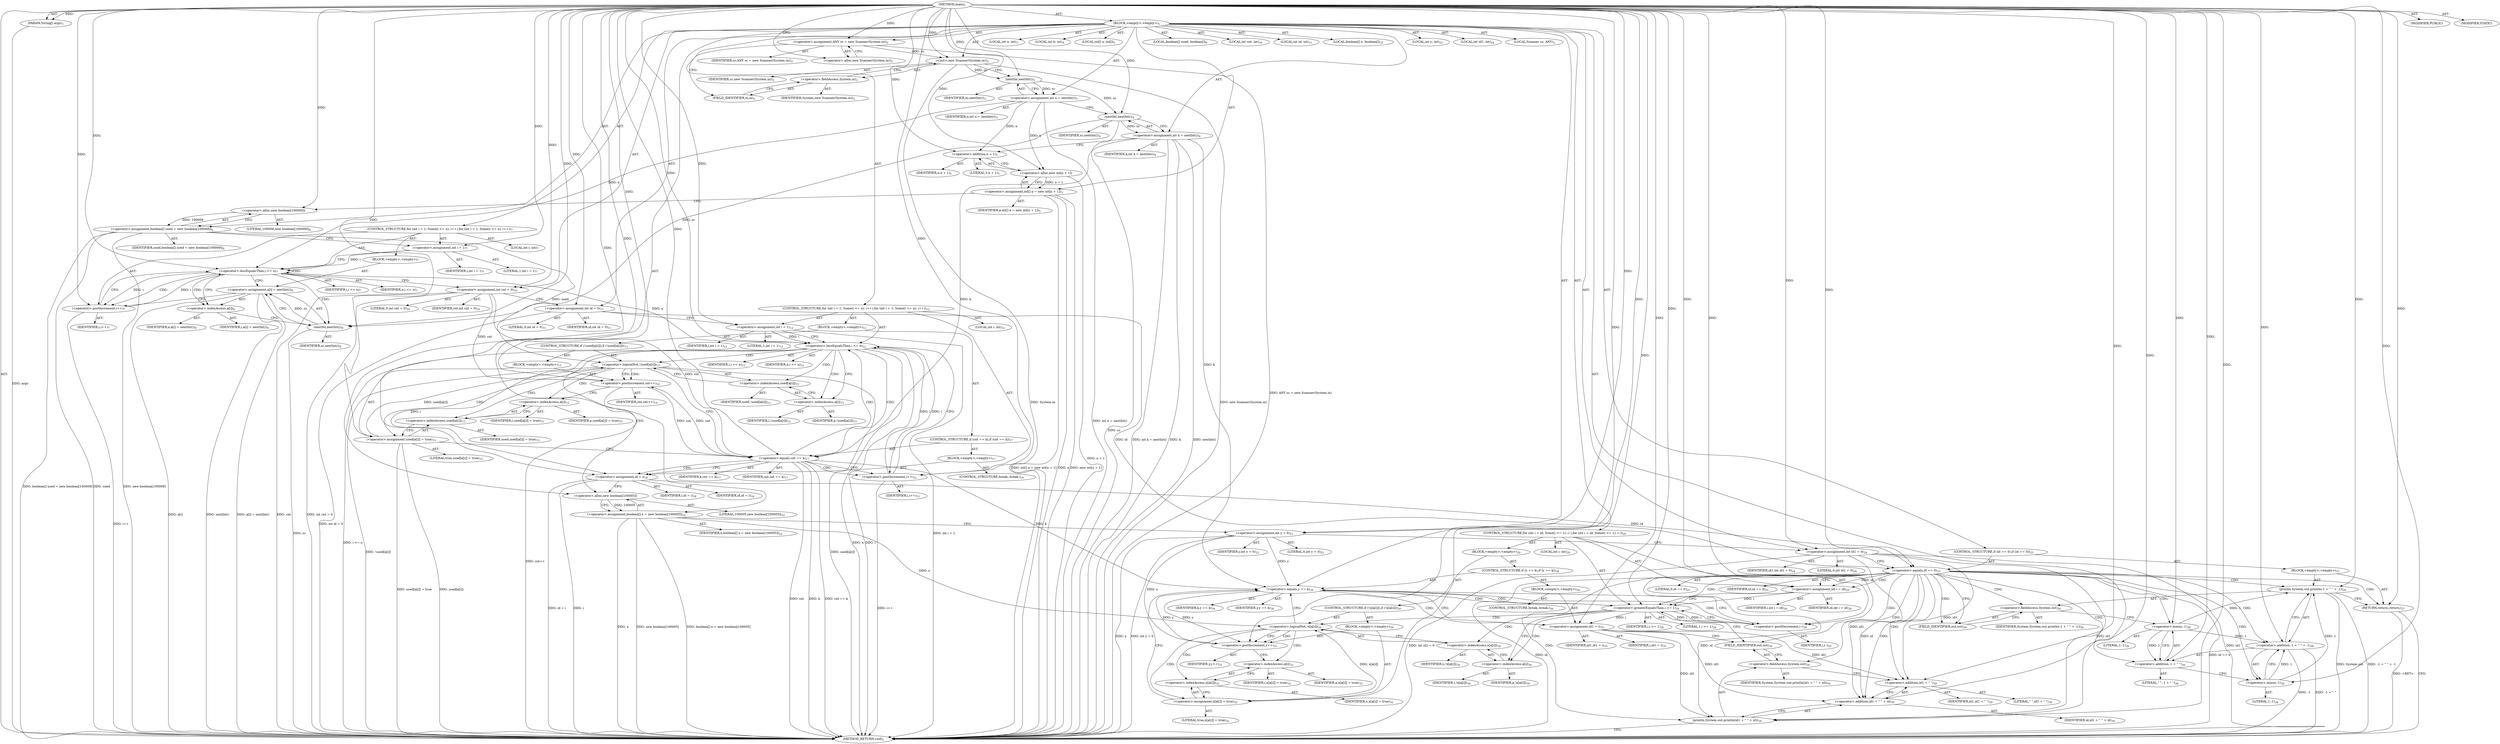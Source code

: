 digraph "main" {  
"19" [label = <(METHOD,main)<SUB>1</SUB>> ]
"20" [label = <(PARAM,String[] args)<SUB>1</SUB>> ]
"21" [label = <(BLOCK,&lt;empty&gt;,&lt;empty&gt;)<SUB>1</SUB>> ]
"4" [label = <(LOCAL,Scanner sc: ANY)<SUB>2</SUB>> ]
"22" [label = <(&lt;operator&gt;.assignment,ANY sc = new Scanner(System.in))<SUB>2</SUB>> ]
"23" [label = <(IDENTIFIER,sc,ANY sc = new Scanner(System.in))<SUB>2</SUB>> ]
"24" [label = <(&lt;operator&gt;.alloc,new Scanner(System.in))<SUB>2</SUB>> ]
"25" [label = <(&lt;init&gt;,new Scanner(System.in))<SUB>2</SUB>> ]
"3" [label = <(IDENTIFIER,sc,new Scanner(System.in))<SUB>2</SUB>> ]
"26" [label = <(&lt;operator&gt;.fieldAccess,System.in)<SUB>2</SUB>> ]
"27" [label = <(IDENTIFIER,System,new Scanner(System.in))<SUB>2</SUB>> ]
"28" [label = <(FIELD_IDENTIFIER,in,in)<SUB>2</SUB>> ]
"29" [label = <(LOCAL,int n: int)<SUB>3</SUB>> ]
"30" [label = <(&lt;operator&gt;.assignment,int n = nextInt())<SUB>3</SUB>> ]
"31" [label = <(IDENTIFIER,n,int n = nextInt())<SUB>3</SUB>> ]
"32" [label = <(nextInt,nextInt())<SUB>3</SUB>> ]
"33" [label = <(IDENTIFIER,sc,nextInt())<SUB>3</SUB>> ]
"34" [label = <(LOCAL,int k: int)<SUB>4</SUB>> ]
"35" [label = <(&lt;operator&gt;.assignment,int k = nextInt())<SUB>4</SUB>> ]
"36" [label = <(IDENTIFIER,k,int k = nextInt())<SUB>4</SUB>> ]
"37" [label = <(nextInt,nextInt())<SUB>4</SUB>> ]
"38" [label = <(IDENTIFIER,sc,nextInt())<SUB>4</SUB>> ]
"39" [label = <(LOCAL,int[] a: int[])<SUB>5</SUB>> ]
"40" [label = <(&lt;operator&gt;.assignment,int[] a = new int[n + 1])<SUB>5</SUB>> ]
"41" [label = <(IDENTIFIER,a,int[] a = new int[n + 1])<SUB>5</SUB>> ]
"42" [label = <(&lt;operator&gt;.alloc,new int[n + 1])> ]
"43" [label = <(&lt;operator&gt;.addition,n + 1)<SUB>5</SUB>> ]
"44" [label = <(IDENTIFIER,n,n + 1)<SUB>5</SUB>> ]
"45" [label = <(LITERAL,1,n + 1)<SUB>5</SUB>> ]
"46" [label = <(LOCAL,boolean[] used: boolean[])<SUB>6</SUB>> ]
"47" [label = <(&lt;operator&gt;.assignment,boolean[] used = new boolean[100009])<SUB>6</SUB>> ]
"48" [label = <(IDENTIFIER,used,boolean[] used = new boolean[100009])<SUB>6</SUB>> ]
"49" [label = <(&lt;operator&gt;.alloc,new boolean[100009])> ]
"50" [label = <(LITERAL,100009,new boolean[100009])<SUB>6</SUB>> ]
"51" [label = <(CONTROL_STRUCTURE,for (int i = 1; Some(i &lt;= n); i++),for (int i = 1; Some(i &lt;= n); i++))<SUB>7</SUB>> ]
"52" [label = <(LOCAL,int i: int)<SUB>7</SUB>> ]
"53" [label = <(&lt;operator&gt;.assignment,int i = 1)<SUB>7</SUB>> ]
"54" [label = <(IDENTIFIER,i,int i = 1)<SUB>7</SUB>> ]
"55" [label = <(LITERAL,1,int i = 1)<SUB>7</SUB>> ]
"56" [label = <(&lt;operator&gt;.lessEqualsThan,i &lt;= n)<SUB>7</SUB>> ]
"57" [label = <(IDENTIFIER,i,i &lt;= n)<SUB>7</SUB>> ]
"58" [label = <(IDENTIFIER,n,i &lt;= n)<SUB>7</SUB>> ]
"59" [label = <(&lt;operator&gt;.postIncrement,i++)<SUB>7</SUB>> ]
"60" [label = <(IDENTIFIER,i,i++)<SUB>7</SUB>> ]
"61" [label = <(BLOCK,&lt;empty&gt;,&lt;empty&gt;)<SUB>7</SUB>> ]
"62" [label = <(&lt;operator&gt;.assignment,a[i] = nextInt())<SUB>8</SUB>> ]
"63" [label = <(&lt;operator&gt;.indexAccess,a[i])<SUB>8</SUB>> ]
"64" [label = <(IDENTIFIER,a,a[i] = nextInt())<SUB>8</SUB>> ]
"65" [label = <(IDENTIFIER,i,a[i] = nextInt())<SUB>8</SUB>> ]
"66" [label = <(nextInt,nextInt())<SUB>8</SUB>> ]
"67" [label = <(IDENTIFIER,sc,nextInt())<SUB>8</SUB>> ]
"68" [label = <(LOCAL,int cnt: int)<SUB>10</SUB>> ]
"69" [label = <(&lt;operator&gt;.assignment,int cnt = 0)<SUB>10</SUB>> ]
"70" [label = <(IDENTIFIER,cnt,int cnt = 0)<SUB>10</SUB>> ]
"71" [label = <(LITERAL,0,int cnt = 0)<SUB>10</SUB>> ]
"72" [label = <(LOCAL,int id: int)<SUB>11</SUB>> ]
"73" [label = <(&lt;operator&gt;.assignment,int id = 0)<SUB>11</SUB>> ]
"74" [label = <(IDENTIFIER,id,int id = 0)<SUB>11</SUB>> ]
"75" [label = <(LITERAL,0,int id = 0)<SUB>11</SUB>> ]
"76" [label = <(CONTROL_STRUCTURE,for (int i = 1; Some(i &lt;= n); i++),for (int i = 1; Some(i &lt;= n); i++))<SUB>12</SUB>> ]
"77" [label = <(LOCAL,int i: int)<SUB>12</SUB>> ]
"78" [label = <(&lt;operator&gt;.assignment,int i = 1)<SUB>12</SUB>> ]
"79" [label = <(IDENTIFIER,i,int i = 1)<SUB>12</SUB>> ]
"80" [label = <(LITERAL,1,int i = 1)<SUB>12</SUB>> ]
"81" [label = <(&lt;operator&gt;.lessEqualsThan,i &lt;= n)<SUB>12</SUB>> ]
"82" [label = <(IDENTIFIER,i,i &lt;= n)<SUB>12</SUB>> ]
"83" [label = <(IDENTIFIER,n,i &lt;= n)<SUB>12</SUB>> ]
"84" [label = <(&lt;operator&gt;.postIncrement,i++)<SUB>12</SUB>> ]
"85" [label = <(IDENTIFIER,i,i++)<SUB>12</SUB>> ]
"86" [label = <(BLOCK,&lt;empty&gt;,&lt;empty&gt;)<SUB>12</SUB>> ]
"87" [label = <(CONTROL_STRUCTURE,if (!used[a[i]]),if (!used[a[i]]))<SUB>13</SUB>> ]
"88" [label = <(&lt;operator&gt;.logicalNot,!used[a[i]])<SUB>13</SUB>> ]
"89" [label = <(&lt;operator&gt;.indexAccess,used[a[i]])<SUB>13</SUB>> ]
"90" [label = <(IDENTIFIER,used,!used[a[i]])<SUB>13</SUB>> ]
"91" [label = <(&lt;operator&gt;.indexAccess,a[i])<SUB>13</SUB>> ]
"92" [label = <(IDENTIFIER,a,!used[a[i]])<SUB>13</SUB>> ]
"93" [label = <(IDENTIFIER,i,!used[a[i]])<SUB>13</SUB>> ]
"94" [label = <(BLOCK,&lt;empty&gt;,&lt;empty&gt;)<SUB>13</SUB>> ]
"95" [label = <(&lt;operator&gt;.postIncrement,cnt++)<SUB>14</SUB>> ]
"96" [label = <(IDENTIFIER,cnt,cnt++)<SUB>14</SUB>> ]
"97" [label = <(&lt;operator&gt;.assignment,used[a[i]] = true)<SUB>15</SUB>> ]
"98" [label = <(&lt;operator&gt;.indexAccess,used[a[i]])<SUB>15</SUB>> ]
"99" [label = <(IDENTIFIER,used,used[a[i]] = true)<SUB>15</SUB>> ]
"100" [label = <(&lt;operator&gt;.indexAccess,a[i])<SUB>15</SUB>> ]
"101" [label = <(IDENTIFIER,a,used[a[i]] = true)<SUB>15</SUB>> ]
"102" [label = <(IDENTIFIER,i,used[a[i]] = true)<SUB>15</SUB>> ]
"103" [label = <(LITERAL,true,used[a[i]] = true)<SUB>15</SUB>> ]
"104" [label = <(CONTROL_STRUCTURE,if (cnt == k),if (cnt == k))<SUB>17</SUB>> ]
"105" [label = <(&lt;operator&gt;.equals,cnt == k)<SUB>17</SUB>> ]
"106" [label = <(IDENTIFIER,cnt,cnt == k)<SUB>17</SUB>> ]
"107" [label = <(IDENTIFIER,k,cnt == k)<SUB>17</SUB>> ]
"108" [label = <(BLOCK,&lt;empty&gt;,&lt;empty&gt;)<SUB>17</SUB>> ]
"109" [label = <(&lt;operator&gt;.assignment,id = i)<SUB>18</SUB>> ]
"110" [label = <(IDENTIFIER,id,id = i)<SUB>18</SUB>> ]
"111" [label = <(IDENTIFIER,i,id = i)<SUB>18</SUB>> ]
"112" [label = <(CONTROL_STRUCTURE,break;,break;)<SUB>19</SUB>> ]
"113" [label = <(LOCAL,boolean[] x: boolean[])<SUB>22</SUB>> ]
"114" [label = <(&lt;operator&gt;.assignment,boolean[] x = new boolean[100005])<SUB>22</SUB>> ]
"115" [label = <(IDENTIFIER,x,boolean[] x = new boolean[100005])<SUB>22</SUB>> ]
"116" [label = <(&lt;operator&gt;.alloc,new boolean[100005])> ]
"117" [label = <(LITERAL,100005,new boolean[100005])<SUB>22</SUB>> ]
"118" [label = <(LOCAL,int y: int)<SUB>23</SUB>> ]
"119" [label = <(&lt;operator&gt;.assignment,int y = 0)<SUB>23</SUB>> ]
"120" [label = <(IDENTIFIER,y,int y = 0)<SUB>23</SUB>> ]
"121" [label = <(LITERAL,0,int y = 0)<SUB>23</SUB>> ]
"122" [label = <(LOCAL,int id1: int)<SUB>24</SUB>> ]
"123" [label = <(&lt;operator&gt;.assignment,int id1 = 0)<SUB>24</SUB>> ]
"124" [label = <(IDENTIFIER,id1,int id1 = 0)<SUB>24</SUB>> ]
"125" [label = <(LITERAL,0,int id1 = 0)<SUB>24</SUB>> ]
"126" [label = <(CONTROL_STRUCTURE,if (id == 0),if (id == 0))<SUB>25</SUB>> ]
"127" [label = <(&lt;operator&gt;.equals,id == 0)<SUB>25</SUB>> ]
"128" [label = <(IDENTIFIER,id,id == 0)<SUB>25</SUB>> ]
"129" [label = <(LITERAL,0,id == 0)<SUB>25</SUB>> ]
"130" [label = <(BLOCK,&lt;empty&gt;,&lt;empty&gt;)<SUB>25</SUB>> ]
"131" [label = <(println,System.out.println(-1 + &quot; &quot; + -1))<SUB>26</SUB>> ]
"132" [label = <(&lt;operator&gt;.fieldAccess,System.out)<SUB>26</SUB>> ]
"133" [label = <(IDENTIFIER,System,System.out.println(-1 + &quot; &quot; + -1))<SUB>26</SUB>> ]
"134" [label = <(FIELD_IDENTIFIER,out,out)<SUB>26</SUB>> ]
"135" [label = <(&lt;operator&gt;.addition,-1 + &quot; &quot; + -1)<SUB>26</SUB>> ]
"136" [label = <(&lt;operator&gt;.addition,-1 + &quot; &quot;)<SUB>26</SUB>> ]
"137" [label = <(&lt;operator&gt;.minus,-1)<SUB>26</SUB>> ]
"138" [label = <(LITERAL,1,-1)<SUB>26</SUB>> ]
"139" [label = <(LITERAL,&quot; &quot;,-1 + &quot; &quot;)<SUB>26</SUB>> ]
"140" [label = <(&lt;operator&gt;.minus,-1)<SUB>26</SUB>> ]
"141" [label = <(LITERAL,1,-1)<SUB>26</SUB>> ]
"142" [label = <(RETURN,return;,return;)<SUB>27</SUB>> ]
"143" [label = <(CONTROL_STRUCTURE,for (int i = id; Some(i &gt;= 1); i--),for (int i = id; Some(i &gt;= 1); i--))<SUB>29</SUB>> ]
"144" [label = <(LOCAL,int i: int)<SUB>29</SUB>> ]
"145" [label = <(&lt;operator&gt;.assignment,int i = id)<SUB>29</SUB>> ]
"146" [label = <(IDENTIFIER,i,int i = id)<SUB>29</SUB>> ]
"147" [label = <(IDENTIFIER,id,int i = id)<SUB>29</SUB>> ]
"148" [label = <(&lt;operator&gt;.greaterEqualsThan,i &gt;= 1)<SUB>29</SUB>> ]
"149" [label = <(IDENTIFIER,i,i &gt;= 1)<SUB>29</SUB>> ]
"150" [label = <(LITERAL,1,i &gt;= 1)<SUB>29</SUB>> ]
"151" [label = <(&lt;operator&gt;.postDecrement,i--)<SUB>29</SUB>> ]
"152" [label = <(IDENTIFIER,i,i--)<SUB>29</SUB>> ]
"153" [label = <(BLOCK,&lt;empty&gt;,&lt;empty&gt;)<SUB>29</SUB>> ]
"154" [label = <(CONTROL_STRUCTURE,if (!x[a[i]]),if (!x[a[i]]))<SUB>30</SUB>> ]
"155" [label = <(&lt;operator&gt;.logicalNot,!x[a[i]])<SUB>30</SUB>> ]
"156" [label = <(&lt;operator&gt;.indexAccess,x[a[i]])<SUB>30</SUB>> ]
"157" [label = <(IDENTIFIER,x,!x[a[i]])<SUB>30</SUB>> ]
"158" [label = <(&lt;operator&gt;.indexAccess,a[i])<SUB>30</SUB>> ]
"159" [label = <(IDENTIFIER,a,!x[a[i]])<SUB>30</SUB>> ]
"160" [label = <(IDENTIFIER,i,!x[a[i]])<SUB>30</SUB>> ]
"161" [label = <(BLOCK,&lt;empty&gt;,&lt;empty&gt;)<SUB>30</SUB>> ]
"162" [label = <(&lt;operator&gt;.postIncrement,y++)<SUB>31</SUB>> ]
"163" [label = <(IDENTIFIER,y,y++)<SUB>31</SUB>> ]
"164" [label = <(&lt;operator&gt;.assignment,x[a[i]] = true)<SUB>32</SUB>> ]
"165" [label = <(&lt;operator&gt;.indexAccess,x[a[i]])<SUB>32</SUB>> ]
"166" [label = <(IDENTIFIER,x,x[a[i]] = true)<SUB>32</SUB>> ]
"167" [label = <(&lt;operator&gt;.indexAccess,a[i])<SUB>32</SUB>> ]
"168" [label = <(IDENTIFIER,a,x[a[i]] = true)<SUB>32</SUB>> ]
"169" [label = <(IDENTIFIER,i,x[a[i]] = true)<SUB>32</SUB>> ]
"170" [label = <(LITERAL,true,x[a[i]] = true)<SUB>32</SUB>> ]
"171" [label = <(CONTROL_STRUCTURE,if (y == k),if (y == k))<SUB>34</SUB>> ]
"172" [label = <(&lt;operator&gt;.equals,y == k)<SUB>34</SUB>> ]
"173" [label = <(IDENTIFIER,y,y == k)<SUB>34</SUB>> ]
"174" [label = <(IDENTIFIER,k,y == k)<SUB>34</SUB>> ]
"175" [label = <(BLOCK,&lt;empty&gt;,&lt;empty&gt;)<SUB>34</SUB>> ]
"176" [label = <(&lt;operator&gt;.assignment,id1 = i)<SUB>35</SUB>> ]
"177" [label = <(IDENTIFIER,id1,id1 = i)<SUB>35</SUB>> ]
"178" [label = <(IDENTIFIER,i,id1 = i)<SUB>35</SUB>> ]
"179" [label = <(CONTROL_STRUCTURE,break;,break;)<SUB>36</SUB>> ]
"180" [label = <(println,System.out.println(id1 + &quot; &quot; + id))<SUB>39</SUB>> ]
"181" [label = <(&lt;operator&gt;.fieldAccess,System.out)<SUB>39</SUB>> ]
"182" [label = <(IDENTIFIER,System,System.out.println(id1 + &quot; &quot; + id))<SUB>39</SUB>> ]
"183" [label = <(FIELD_IDENTIFIER,out,out)<SUB>39</SUB>> ]
"184" [label = <(&lt;operator&gt;.addition,id1 + &quot; &quot; + id)<SUB>39</SUB>> ]
"185" [label = <(&lt;operator&gt;.addition,id1 + &quot; &quot;)<SUB>39</SUB>> ]
"186" [label = <(IDENTIFIER,id1,id1 + &quot; &quot;)<SUB>39</SUB>> ]
"187" [label = <(LITERAL,&quot; &quot;,id1 + &quot; &quot;)<SUB>39</SUB>> ]
"188" [label = <(IDENTIFIER,id,id1 + &quot; &quot; + id)<SUB>39</SUB>> ]
"189" [label = <(MODIFIER,PUBLIC)> ]
"190" [label = <(MODIFIER,STATIC)> ]
"191" [label = <(METHOD_RETURN,void)<SUB>1</SUB>> ]
  "19" -> "20"  [ label = "AST: "] 
  "19" -> "21"  [ label = "AST: "] 
  "19" -> "189"  [ label = "AST: "] 
  "19" -> "190"  [ label = "AST: "] 
  "19" -> "191"  [ label = "AST: "] 
  "21" -> "4"  [ label = "AST: "] 
  "21" -> "22"  [ label = "AST: "] 
  "21" -> "25"  [ label = "AST: "] 
  "21" -> "29"  [ label = "AST: "] 
  "21" -> "30"  [ label = "AST: "] 
  "21" -> "34"  [ label = "AST: "] 
  "21" -> "35"  [ label = "AST: "] 
  "21" -> "39"  [ label = "AST: "] 
  "21" -> "40"  [ label = "AST: "] 
  "21" -> "46"  [ label = "AST: "] 
  "21" -> "47"  [ label = "AST: "] 
  "21" -> "51"  [ label = "AST: "] 
  "21" -> "68"  [ label = "AST: "] 
  "21" -> "69"  [ label = "AST: "] 
  "21" -> "72"  [ label = "AST: "] 
  "21" -> "73"  [ label = "AST: "] 
  "21" -> "76"  [ label = "AST: "] 
  "21" -> "113"  [ label = "AST: "] 
  "21" -> "114"  [ label = "AST: "] 
  "21" -> "118"  [ label = "AST: "] 
  "21" -> "119"  [ label = "AST: "] 
  "21" -> "122"  [ label = "AST: "] 
  "21" -> "123"  [ label = "AST: "] 
  "21" -> "126"  [ label = "AST: "] 
  "21" -> "143"  [ label = "AST: "] 
  "21" -> "180"  [ label = "AST: "] 
  "22" -> "23"  [ label = "AST: "] 
  "22" -> "24"  [ label = "AST: "] 
  "25" -> "3"  [ label = "AST: "] 
  "25" -> "26"  [ label = "AST: "] 
  "26" -> "27"  [ label = "AST: "] 
  "26" -> "28"  [ label = "AST: "] 
  "30" -> "31"  [ label = "AST: "] 
  "30" -> "32"  [ label = "AST: "] 
  "32" -> "33"  [ label = "AST: "] 
  "35" -> "36"  [ label = "AST: "] 
  "35" -> "37"  [ label = "AST: "] 
  "37" -> "38"  [ label = "AST: "] 
  "40" -> "41"  [ label = "AST: "] 
  "40" -> "42"  [ label = "AST: "] 
  "42" -> "43"  [ label = "AST: "] 
  "43" -> "44"  [ label = "AST: "] 
  "43" -> "45"  [ label = "AST: "] 
  "47" -> "48"  [ label = "AST: "] 
  "47" -> "49"  [ label = "AST: "] 
  "49" -> "50"  [ label = "AST: "] 
  "51" -> "52"  [ label = "AST: "] 
  "51" -> "53"  [ label = "AST: "] 
  "51" -> "56"  [ label = "AST: "] 
  "51" -> "59"  [ label = "AST: "] 
  "51" -> "61"  [ label = "AST: "] 
  "53" -> "54"  [ label = "AST: "] 
  "53" -> "55"  [ label = "AST: "] 
  "56" -> "57"  [ label = "AST: "] 
  "56" -> "58"  [ label = "AST: "] 
  "59" -> "60"  [ label = "AST: "] 
  "61" -> "62"  [ label = "AST: "] 
  "62" -> "63"  [ label = "AST: "] 
  "62" -> "66"  [ label = "AST: "] 
  "63" -> "64"  [ label = "AST: "] 
  "63" -> "65"  [ label = "AST: "] 
  "66" -> "67"  [ label = "AST: "] 
  "69" -> "70"  [ label = "AST: "] 
  "69" -> "71"  [ label = "AST: "] 
  "73" -> "74"  [ label = "AST: "] 
  "73" -> "75"  [ label = "AST: "] 
  "76" -> "77"  [ label = "AST: "] 
  "76" -> "78"  [ label = "AST: "] 
  "76" -> "81"  [ label = "AST: "] 
  "76" -> "84"  [ label = "AST: "] 
  "76" -> "86"  [ label = "AST: "] 
  "78" -> "79"  [ label = "AST: "] 
  "78" -> "80"  [ label = "AST: "] 
  "81" -> "82"  [ label = "AST: "] 
  "81" -> "83"  [ label = "AST: "] 
  "84" -> "85"  [ label = "AST: "] 
  "86" -> "87"  [ label = "AST: "] 
  "86" -> "104"  [ label = "AST: "] 
  "87" -> "88"  [ label = "AST: "] 
  "87" -> "94"  [ label = "AST: "] 
  "88" -> "89"  [ label = "AST: "] 
  "89" -> "90"  [ label = "AST: "] 
  "89" -> "91"  [ label = "AST: "] 
  "91" -> "92"  [ label = "AST: "] 
  "91" -> "93"  [ label = "AST: "] 
  "94" -> "95"  [ label = "AST: "] 
  "94" -> "97"  [ label = "AST: "] 
  "95" -> "96"  [ label = "AST: "] 
  "97" -> "98"  [ label = "AST: "] 
  "97" -> "103"  [ label = "AST: "] 
  "98" -> "99"  [ label = "AST: "] 
  "98" -> "100"  [ label = "AST: "] 
  "100" -> "101"  [ label = "AST: "] 
  "100" -> "102"  [ label = "AST: "] 
  "104" -> "105"  [ label = "AST: "] 
  "104" -> "108"  [ label = "AST: "] 
  "105" -> "106"  [ label = "AST: "] 
  "105" -> "107"  [ label = "AST: "] 
  "108" -> "109"  [ label = "AST: "] 
  "108" -> "112"  [ label = "AST: "] 
  "109" -> "110"  [ label = "AST: "] 
  "109" -> "111"  [ label = "AST: "] 
  "114" -> "115"  [ label = "AST: "] 
  "114" -> "116"  [ label = "AST: "] 
  "116" -> "117"  [ label = "AST: "] 
  "119" -> "120"  [ label = "AST: "] 
  "119" -> "121"  [ label = "AST: "] 
  "123" -> "124"  [ label = "AST: "] 
  "123" -> "125"  [ label = "AST: "] 
  "126" -> "127"  [ label = "AST: "] 
  "126" -> "130"  [ label = "AST: "] 
  "127" -> "128"  [ label = "AST: "] 
  "127" -> "129"  [ label = "AST: "] 
  "130" -> "131"  [ label = "AST: "] 
  "130" -> "142"  [ label = "AST: "] 
  "131" -> "132"  [ label = "AST: "] 
  "131" -> "135"  [ label = "AST: "] 
  "132" -> "133"  [ label = "AST: "] 
  "132" -> "134"  [ label = "AST: "] 
  "135" -> "136"  [ label = "AST: "] 
  "135" -> "140"  [ label = "AST: "] 
  "136" -> "137"  [ label = "AST: "] 
  "136" -> "139"  [ label = "AST: "] 
  "137" -> "138"  [ label = "AST: "] 
  "140" -> "141"  [ label = "AST: "] 
  "143" -> "144"  [ label = "AST: "] 
  "143" -> "145"  [ label = "AST: "] 
  "143" -> "148"  [ label = "AST: "] 
  "143" -> "151"  [ label = "AST: "] 
  "143" -> "153"  [ label = "AST: "] 
  "145" -> "146"  [ label = "AST: "] 
  "145" -> "147"  [ label = "AST: "] 
  "148" -> "149"  [ label = "AST: "] 
  "148" -> "150"  [ label = "AST: "] 
  "151" -> "152"  [ label = "AST: "] 
  "153" -> "154"  [ label = "AST: "] 
  "153" -> "171"  [ label = "AST: "] 
  "154" -> "155"  [ label = "AST: "] 
  "154" -> "161"  [ label = "AST: "] 
  "155" -> "156"  [ label = "AST: "] 
  "156" -> "157"  [ label = "AST: "] 
  "156" -> "158"  [ label = "AST: "] 
  "158" -> "159"  [ label = "AST: "] 
  "158" -> "160"  [ label = "AST: "] 
  "161" -> "162"  [ label = "AST: "] 
  "161" -> "164"  [ label = "AST: "] 
  "162" -> "163"  [ label = "AST: "] 
  "164" -> "165"  [ label = "AST: "] 
  "164" -> "170"  [ label = "AST: "] 
  "165" -> "166"  [ label = "AST: "] 
  "165" -> "167"  [ label = "AST: "] 
  "167" -> "168"  [ label = "AST: "] 
  "167" -> "169"  [ label = "AST: "] 
  "171" -> "172"  [ label = "AST: "] 
  "171" -> "175"  [ label = "AST: "] 
  "172" -> "173"  [ label = "AST: "] 
  "172" -> "174"  [ label = "AST: "] 
  "175" -> "176"  [ label = "AST: "] 
  "175" -> "179"  [ label = "AST: "] 
  "176" -> "177"  [ label = "AST: "] 
  "176" -> "178"  [ label = "AST: "] 
  "180" -> "181"  [ label = "AST: "] 
  "180" -> "184"  [ label = "AST: "] 
  "181" -> "182"  [ label = "AST: "] 
  "181" -> "183"  [ label = "AST: "] 
  "184" -> "185"  [ label = "AST: "] 
  "184" -> "188"  [ label = "AST: "] 
  "185" -> "186"  [ label = "AST: "] 
  "185" -> "187"  [ label = "AST: "] 
  "22" -> "28"  [ label = "CFG: "] 
  "25" -> "32"  [ label = "CFG: "] 
  "30" -> "37"  [ label = "CFG: "] 
  "35" -> "43"  [ label = "CFG: "] 
  "40" -> "49"  [ label = "CFG: "] 
  "47" -> "53"  [ label = "CFG: "] 
  "69" -> "73"  [ label = "CFG: "] 
  "73" -> "78"  [ label = "CFG: "] 
  "114" -> "119"  [ label = "CFG: "] 
  "119" -> "123"  [ label = "CFG: "] 
  "123" -> "127"  [ label = "CFG: "] 
  "180" -> "191"  [ label = "CFG: "] 
  "24" -> "22"  [ label = "CFG: "] 
  "26" -> "25"  [ label = "CFG: "] 
  "32" -> "30"  [ label = "CFG: "] 
  "37" -> "35"  [ label = "CFG: "] 
  "42" -> "40"  [ label = "CFG: "] 
  "49" -> "47"  [ label = "CFG: "] 
  "53" -> "56"  [ label = "CFG: "] 
  "56" -> "63"  [ label = "CFG: "] 
  "56" -> "69"  [ label = "CFG: "] 
  "59" -> "56"  [ label = "CFG: "] 
  "78" -> "81"  [ label = "CFG: "] 
  "81" -> "91"  [ label = "CFG: "] 
  "81" -> "116"  [ label = "CFG: "] 
  "84" -> "81"  [ label = "CFG: "] 
  "116" -> "114"  [ label = "CFG: "] 
  "127" -> "134"  [ label = "CFG: "] 
  "127" -> "145"  [ label = "CFG: "] 
  "145" -> "148"  [ label = "CFG: "] 
  "148" -> "158"  [ label = "CFG: "] 
  "148" -> "183"  [ label = "CFG: "] 
  "151" -> "148"  [ label = "CFG: "] 
  "181" -> "185"  [ label = "CFG: "] 
  "184" -> "180"  [ label = "CFG: "] 
  "28" -> "26"  [ label = "CFG: "] 
  "43" -> "42"  [ label = "CFG: "] 
  "62" -> "59"  [ label = "CFG: "] 
  "131" -> "142"  [ label = "CFG: "] 
  "142" -> "191"  [ label = "CFG: "] 
  "183" -> "181"  [ label = "CFG: "] 
  "185" -> "184"  [ label = "CFG: "] 
  "63" -> "66"  [ label = "CFG: "] 
  "66" -> "62"  [ label = "CFG: "] 
  "88" -> "95"  [ label = "CFG: "] 
  "88" -> "105"  [ label = "CFG: "] 
  "105" -> "109"  [ label = "CFG: "] 
  "105" -> "84"  [ label = "CFG: "] 
  "132" -> "137"  [ label = "CFG: "] 
  "135" -> "131"  [ label = "CFG: "] 
  "155" -> "162"  [ label = "CFG: "] 
  "155" -> "172"  [ label = "CFG: "] 
  "172" -> "176"  [ label = "CFG: "] 
  "172" -> "151"  [ label = "CFG: "] 
  "89" -> "88"  [ label = "CFG: "] 
  "95" -> "100"  [ label = "CFG: "] 
  "97" -> "105"  [ label = "CFG: "] 
  "109" -> "116"  [ label = "CFG: "] 
  "134" -> "132"  [ label = "CFG: "] 
  "136" -> "140"  [ label = "CFG: "] 
  "140" -> "135"  [ label = "CFG: "] 
  "156" -> "155"  [ label = "CFG: "] 
  "162" -> "167"  [ label = "CFG: "] 
  "164" -> "172"  [ label = "CFG: "] 
  "176" -> "183"  [ label = "CFG: "] 
  "91" -> "89"  [ label = "CFG: "] 
  "98" -> "97"  [ label = "CFG: "] 
  "137" -> "136"  [ label = "CFG: "] 
  "158" -> "156"  [ label = "CFG: "] 
  "165" -> "164"  [ label = "CFG: "] 
  "100" -> "98"  [ label = "CFG: "] 
  "167" -> "165"  [ label = "CFG: "] 
  "19" -> "24"  [ label = "CFG: "] 
  "142" -> "191"  [ label = "DDG: &lt;RET&gt;"] 
  "20" -> "191"  [ label = "DDG: args"] 
  "22" -> "191"  [ label = "DDG: ANY sc = new Scanner(System.in)"] 
  "25" -> "191"  [ label = "DDG: System.in"] 
  "25" -> "191"  [ label = "DDG: new Scanner(System.in)"] 
  "30" -> "191"  [ label = "DDG: int n = nextInt()"] 
  "35" -> "191"  [ label = "DDG: k"] 
  "37" -> "191"  [ label = "DDG: sc"] 
  "35" -> "191"  [ label = "DDG: nextInt()"] 
  "35" -> "191"  [ label = "DDG: int k = nextInt()"] 
  "40" -> "191"  [ label = "DDG: a"] 
  "42" -> "191"  [ label = "DDG: n + 1"] 
  "40" -> "191"  [ label = "DDG: new int[n + 1]"] 
  "40" -> "191"  [ label = "DDG: int[] a = new int[n + 1]"] 
  "47" -> "191"  [ label = "DDG: used"] 
  "47" -> "191"  [ label = "DDG: new boolean[100009]"] 
  "47" -> "191"  [ label = "DDG: boolean[] used = new boolean[100009]"] 
  "69" -> "191"  [ label = "DDG: cnt"] 
  "69" -> "191"  [ label = "DDG: int cnt = 0"] 
  "73" -> "191"  [ label = "DDG: int id = 0"] 
  "78" -> "191"  [ label = "DDG: int i = 1"] 
  "81" -> "191"  [ label = "DDG: i"] 
  "81" -> "191"  [ label = "DDG: n"] 
  "81" -> "191"  [ label = "DDG: i &lt;= n"] 
  "88" -> "191"  [ label = "DDG: used[a[i]]"] 
  "88" -> "191"  [ label = "DDG: !used[a[i]]"] 
  "95" -> "191"  [ label = "DDG: cnt++"] 
  "97" -> "191"  [ label = "DDG: used[a[i]]"] 
  "97" -> "191"  [ label = "DDG: used[a[i]] = true"] 
  "105" -> "191"  [ label = "DDG: cnt"] 
  "105" -> "191"  [ label = "DDG: k"] 
  "105" -> "191"  [ label = "DDG: cnt == k"] 
  "84" -> "191"  [ label = "DDG: i++"] 
  "109" -> "191"  [ label = "DDG: i"] 
  "109" -> "191"  [ label = "DDG: id = i"] 
  "114" -> "191"  [ label = "DDG: x"] 
  "114" -> "191"  [ label = "DDG: new boolean[100005]"] 
  "114" -> "191"  [ label = "DDG: boolean[] x = new boolean[100005]"] 
  "119" -> "191"  [ label = "DDG: y"] 
  "119" -> "191"  [ label = "DDG: int y = 0"] 
  "123" -> "191"  [ label = "DDG: id1"] 
  "123" -> "191"  [ label = "DDG: int id1 = 0"] 
  "127" -> "191"  [ label = "DDG: id"] 
  "127" -> "191"  [ label = "DDG: id == 0"] 
  "131" -> "191"  [ label = "DDG: System.out"] 
  "135" -> "191"  [ label = "DDG: -1 + &quot; &quot;"] 
  "135" -> "191"  [ label = "DDG: -1"] 
  "131" -> "191"  [ label = "DDG: -1 + &quot; &quot; + -1"] 
  "62" -> "191"  [ label = "DDG: a[i]"] 
  "66" -> "191"  [ label = "DDG: sc"] 
  "62" -> "191"  [ label = "DDG: nextInt()"] 
  "62" -> "191"  [ label = "DDG: a[i] = nextInt()"] 
  "59" -> "191"  [ label = "DDG: i++"] 
  "19" -> "20"  [ label = "DDG: "] 
  "19" -> "22"  [ label = "DDG: "] 
  "32" -> "30"  [ label = "DDG: sc"] 
  "37" -> "35"  [ label = "DDG: sc"] 
  "42" -> "40"  [ label = "DDG: n + 1"] 
  "49" -> "47"  [ label = "DDG: 100009"] 
  "19" -> "69"  [ label = "DDG: "] 
  "19" -> "73"  [ label = "DDG: "] 
  "116" -> "114"  [ label = "DDG: 100005"] 
  "19" -> "119"  [ label = "DDG: "] 
  "19" -> "123"  [ label = "DDG: "] 
  "22" -> "25"  [ label = "DDG: sc"] 
  "19" -> "25"  [ label = "DDG: "] 
  "19" -> "53"  [ label = "DDG: "] 
  "19" -> "78"  [ label = "DDG: "] 
  "127" -> "145"  [ label = "DDG: id"] 
  "19" -> "145"  [ label = "DDG: "] 
  "123" -> "180"  [ label = "DDG: id1"] 
  "176" -> "180"  [ label = "DDG: id1"] 
  "19" -> "180"  [ label = "DDG: "] 
  "127" -> "180"  [ label = "DDG: id"] 
  "25" -> "32"  [ label = "DDG: sc"] 
  "19" -> "32"  [ label = "DDG: "] 
  "32" -> "37"  [ label = "DDG: sc"] 
  "19" -> "37"  [ label = "DDG: "] 
  "30" -> "42"  [ label = "DDG: n"] 
  "19" -> "42"  [ label = "DDG: "] 
  "19" -> "49"  [ label = "DDG: "] 
  "53" -> "56"  [ label = "DDG: i"] 
  "59" -> "56"  [ label = "DDG: i"] 
  "19" -> "56"  [ label = "DDG: "] 
  "30" -> "56"  [ label = "DDG: n"] 
  "56" -> "59"  [ label = "DDG: i"] 
  "19" -> "59"  [ label = "DDG: "] 
  "66" -> "62"  [ label = "DDG: sc"] 
  "78" -> "81"  [ label = "DDG: i"] 
  "84" -> "81"  [ label = "DDG: i"] 
  "19" -> "81"  [ label = "DDG: "] 
  "56" -> "81"  [ label = "DDG: n"] 
  "81" -> "84"  [ label = "DDG: i"] 
  "19" -> "84"  [ label = "DDG: "] 
  "19" -> "116"  [ label = "DDG: "] 
  "73" -> "127"  [ label = "DDG: id"] 
  "109" -> "127"  [ label = "DDG: id"] 
  "19" -> "127"  [ label = "DDG: "] 
  "19" -> "142"  [ label = "DDG: "] 
  "145" -> "148"  [ label = "DDG: i"] 
  "151" -> "148"  [ label = "DDG: i"] 
  "19" -> "148"  [ label = "DDG: "] 
  "148" -> "151"  [ label = "DDG: i"] 
  "19" -> "151"  [ label = "DDG: "] 
  "123" -> "184"  [ label = "DDG: id1"] 
  "176" -> "184"  [ label = "DDG: id1"] 
  "19" -> "184"  [ label = "DDG: "] 
  "127" -> "184"  [ label = "DDG: id"] 
  "30" -> "43"  [ label = "DDG: n"] 
  "19" -> "43"  [ label = "DDG: "] 
  "137" -> "131"  [ label = "DDG: 1"] 
  "19" -> "131"  [ label = "DDG: "] 
  "140" -> "131"  [ label = "DDG: 1"] 
  "123" -> "185"  [ label = "DDG: id1"] 
  "176" -> "185"  [ label = "DDG: id1"] 
  "19" -> "185"  [ label = "DDG: "] 
  "37" -> "66"  [ label = "DDG: sc"] 
  "19" -> "66"  [ label = "DDG: "] 
  "47" -> "88"  [ label = "DDG: used"] 
  "97" -> "88"  [ label = "DDG: used[a[i]]"] 
  "19" -> "97"  [ label = "DDG: "] 
  "69" -> "105"  [ label = "DDG: cnt"] 
  "95" -> "105"  [ label = "DDG: cnt"] 
  "19" -> "105"  [ label = "DDG: "] 
  "35" -> "105"  [ label = "DDG: k"] 
  "81" -> "109"  [ label = "DDG: i"] 
  "19" -> "109"  [ label = "DDG: "] 
  "137" -> "135"  [ label = "DDG: 1"] 
  "19" -> "135"  [ label = "DDG: "] 
  "140" -> "135"  [ label = "DDG: 1"] 
  "114" -> "155"  [ label = "DDG: x"] 
  "164" -> "155"  [ label = "DDG: x[a[i]]"] 
  "19" -> "164"  [ label = "DDG: "] 
  "119" -> "172"  [ label = "DDG: y"] 
  "162" -> "172"  [ label = "DDG: y"] 
  "19" -> "172"  [ label = "DDG: "] 
  "35" -> "172"  [ label = "DDG: k"] 
  "105" -> "172"  [ label = "DDG: k"] 
  "148" -> "176"  [ label = "DDG: i"] 
  "19" -> "176"  [ label = "DDG: "] 
  "69" -> "95"  [ label = "DDG: cnt"] 
  "105" -> "95"  [ label = "DDG: cnt"] 
  "19" -> "95"  [ label = "DDG: "] 
  "137" -> "136"  [ label = "DDG: 1"] 
  "19" -> "136"  [ label = "DDG: "] 
  "19" -> "140"  [ label = "DDG: "] 
  "119" -> "162"  [ label = "DDG: y"] 
  "172" -> "162"  [ label = "DDG: y"] 
  "19" -> "162"  [ label = "DDG: "] 
  "19" -> "137"  [ label = "DDG: "] 
  "56" -> "66"  [ label = "CDG: "] 
  "56" -> "56"  [ label = "CDG: "] 
  "56" -> "59"  [ label = "CDG: "] 
  "56" -> "63"  [ label = "CDG: "] 
  "56" -> "62"  [ label = "CDG: "] 
  "81" -> "89"  [ label = "CDG: "] 
  "81" -> "91"  [ label = "CDG: "] 
  "81" -> "105"  [ label = "CDG: "] 
  "81" -> "88"  [ label = "CDG: "] 
  "127" -> "183"  [ label = "CDG: "] 
  "127" -> "136"  [ label = "CDG: "] 
  "127" -> "145"  [ label = "CDG: "] 
  "127" -> "131"  [ label = "CDG: "] 
  "127" -> "132"  [ label = "CDG: "] 
  "127" -> "142"  [ label = "CDG: "] 
  "127" -> "185"  [ label = "CDG: "] 
  "127" -> "134"  [ label = "CDG: "] 
  "127" -> "181"  [ label = "CDG: "] 
  "127" -> "140"  [ label = "CDG: "] 
  "127" -> "148"  [ label = "CDG: "] 
  "127" -> "184"  [ label = "CDG: "] 
  "127" -> "137"  [ label = "CDG: "] 
  "127" -> "135"  [ label = "CDG: "] 
  "127" -> "180"  [ label = "CDG: "] 
  "148" -> "155"  [ label = "CDG: "] 
  "148" -> "156"  [ label = "CDG: "] 
  "148" -> "158"  [ label = "CDG: "] 
  "148" -> "172"  [ label = "CDG: "] 
  "88" -> "98"  [ label = "CDG: "] 
  "88" -> "95"  [ label = "CDG: "] 
  "88" -> "97"  [ label = "CDG: "] 
  "88" -> "100"  [ label = "CDG: "] 
  "105" -> "81"  [ label = "CDG: "] 
  "105" -> "84"  [ label = "CDG: "] 
  "105" -> "109"  [ label = "CDG: "] 
  "155" -> "167"  [ label = "CDG: "] 
  "155" -> "162"  [ label = "CDG: "] 
  "155" -> "165"  [ label = "CDG: "] 
  "155" -> "164"  [ label = "CDG: "] 
  "172" -> "151"  [ label = "CDG: "] 
  "172" -> "176"  [ label = "CDG: "] 
  "172" -> "148"  [ label = "CDG: "] 
}
